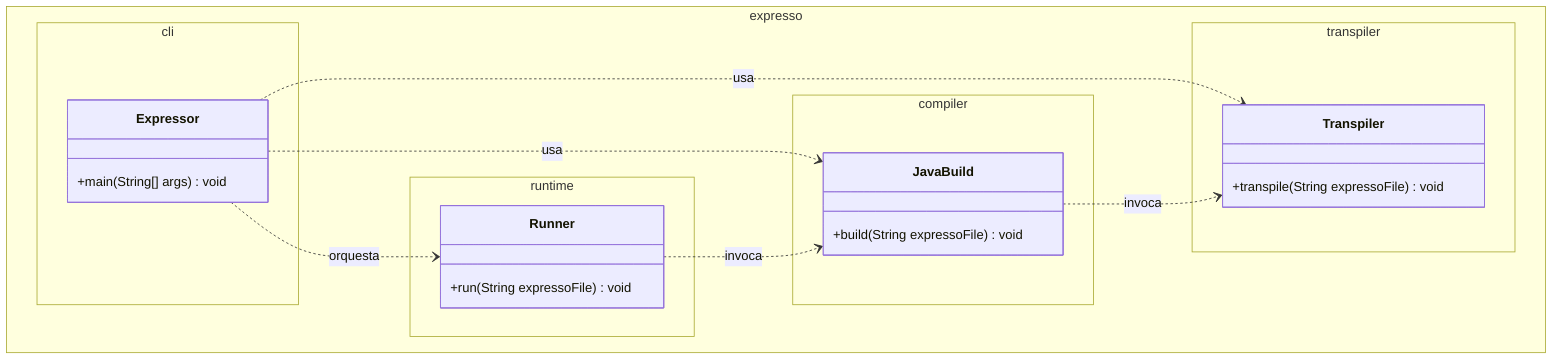 classDiagram
%% =======================
%% Paquetes / namespaces
%% =======================
namespace expresso.cli {
  class Expressor {
    +main(String[] args) void
  }
}

namespace expresso.transpiler {
  class Transpiler {
    +transpile(String expressoFile) void
  }
}

namespace expresso.compiler {
  class JavaBuild {
    +build(String expressoFile) void
  }
}

namespace expresso.runtime {
  class Runner {
    +run(String expressoFile) void
  }
}

%% =======================
%% Relaciones internas
%% =======================
Expressor ..> Transpiler : usa
Expressor ..> JavaBuild  : usa
Expressor ..> Runner     : orquesta

JavaBuild ..> Transpiler : invoca
Runner    ..> JavaBuild  : invoca